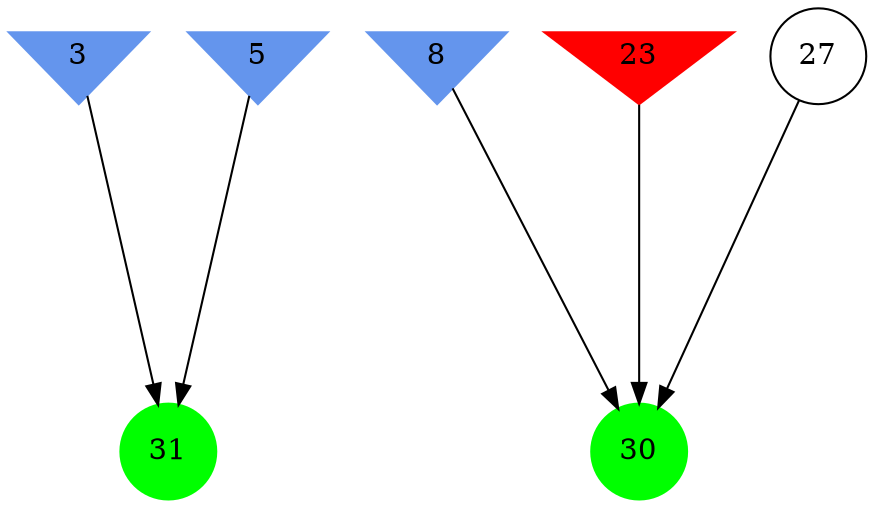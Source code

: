 digraph brain {
	ranksep=2.0;
	3 [shape=invtriangle,style=filled,color=cornflowerblue];
	5 [shape=invtriangle,style=filled,color=cornflowerblue];
	8 [shape=invtriangle,style=filled,color=cornflowerblue];
	23 [shape=invtriangle,style=filled,color=red];
	27 [shape=circle,color=black];
	30 [shape=circle,style=filled,color=green];
	31 [shape=circle,style=filled,color=green];
	5	->	31;
	3	->	31;
	8	->	30;
	27	->	30;
	23	->	30;
	{ rank=same; 3; 5; 8; 23; }
	{ rank=same; 27; }
	{ rank=same; 30; 31; }
}
